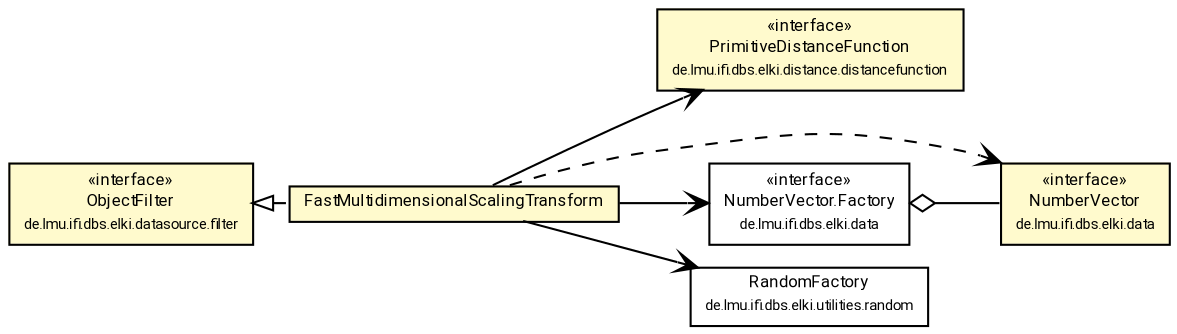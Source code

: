 #!/usr/local/bin/dot
#
# Class diagram 
# Generated by UMLGraph version R5_7_2-60-g0e99a6 (http://www.spinellis.gr/umlgraph/)
#

digraph G {
	graph [fontnames="svg"]
	edge [fontname="Roboto",fontsize=7,labelfontname="Roboto",labelfontsize=7,color="black"];
	node [fontname="Roboto",fontcolor="black",fontsize=8,shape=plaintext,margin=0,width=0,height=0];
	nodesep=0.15;
	ranksep=0.25;
	rankdir=LR;
	// de.lmu.ifi.dbs.elki.distance.distancefunction.PrimitiveDistanceFunction<O>
	c4287972 [label=<<table title="de.lmu.ifi.dbs.elki.distance.distancefunction.PrimitiveDistanceFunction" border="0" cellborder="1" cellspacing="0" cellpadding="2" bgcolor="LemonChiffon" href="../../../distance/distancefunction/PrimitiveDistanceFunction.html" target="_parent">
		<tr><td><table border="0" cellspacing="0" cellpadding="1">
		<tr><td align="center" balign="center"> &#171;interface&#187; </td></tr>
		<tr><td align="center" balign="center"> <font face="Roboto">PrimitiveDistanceFunction</font> </td></tr>
		<tr><td align="center" balign="center"> <font face="Roboto" point-size="7.0">de.lmu.ifi.dbs.elki.distance.distancefunction</font> </td></tr>
		</table></td></tr>
		</table>>, URL="../../../distance/distancefunction/PrimitiveDistanceFunction.html"];
	// de.lmu.ifi.dbs.elki.data.NumberVector
	c4288033 [label=<<table title="de.lmu.ifi.dbs.elki.data.NumberVector" border="0" cellborder="1" cellspacing="0" cellpadding="2" bgcolor="LemonChiffon" href="../../../data/NumberVector.html" target="_parent">
		<tr><td><table border="0" cellspacing="0" cellpadding="1">
		<tr><td align="center" balign="center"> &#171;interface&#187; </td></tr>
		<tr><td align="center" balign="center"> <font face="Roboto">NumberVector</font> </td></tr>
		<tr><td align="center" balign="center"> <font face="Roboto" point-size="7.0">de.lmu.ifi.dbs.elki.data</font> </td></tr>
		</table></td></tr>
		</table>>, URL="../../../data/NumberVector.html"];
	// de.lmu.ifi.dbs.elki.data.NumberVector.Factory<V extends de.lmu.ifi.dbs.elki.data.NumberVector>
	c4288034 [label=<<table title="de.lmu.ifi.dbs.elki.data.NumberVector.Factory" border="0" cellborder="1" cellspacing="0" cellpadding="2" href="../../../data/NumberVector.Factory.html" target="_parent">
		<tr><td><table border="0" cellspacing="0" cellpadding="1">
		<tr><td align="center" balign="center"> &#171;interface&#187; </td></tr>
		<tr><td align="center" balign="center"> <font face="Roboto">NumberVector.Factory</font> </td></tr>
		<tr><td align="center" balign="center"> <font face="Roboto" point-size="7.0">de.lmu.ifi.dbs.elki.data</font> </td></tr>
		</table></td></tr>
		</table>>, URL="../../../data/NumberVector.Factory.html"];
	// de.lmu.ifi.dbs.elki.datasource.filter.ObjectFilter
	c4288042 [label=<<table title="de.lmu.ifi.dbs.elki.datasource.filter.ObjectFilter" border="0" cellborder="1" cellspacing="0" cellpadding="2" bgcolor="LemonChiffon" href="../ObjectFilter.html" target="_parent">
		<tr><td><table border="0" cellspacing="0" cellpadding="1">
		<tr><td align="center" balign="center"> &#171;interface&#187; </td></tr>
		<tr><td align="center" balign="center"> <font face="Roboto">ObjectFilter</font> </td></tr>
		<tr><td align="center" balign="center"> <font face="Roboto" point-size="7.0">de.lmu.ifi.dbs.elki.datasource.filter</font> </td></tr>
		</table></td></tr>
		</table>>, URL="../ObjectFilter.html"];
	// de.lmu.ifi.dbs.elki.utilities.random.RandomFactory
	c4288827 [label=<<table title="de.lmu.ifi.dbs.elki.utilities.random.RandomFactory" border="0" cellborder="1" cellspacing="0" cellpadding="2" href="../../../utilities/random/RandomFactory.html" target="_parent">
		<tr><td><table border="0" cellspacing="0" cellpadding="1">
		<tr><td align="center" balign="center"> <font face="Roboto">RandomFactory</font> </td></tr>
		<tr><td align="center" balign="center"> <font face="Roboto" point-size="7.0">de.lmu.ifi.dbs.elki.utilities.random</font> </td></tr>
		</table></td></tr>
		</table>>, URL="../../../utilities/random/RandomFactory.html"];
	// de.lmu.ifi.dbs.elki.datasource.filter.transform.FastMultidimensionalScalingTransform<I, O extends de.lmu.ifi.dbs.elki.data.NumberVector>
	c4289548 [label=<<table title="de.lmu.ifi.dbs.elki.datasource.filter.transform.FastMultidimensionalScalingTransform" border="0" cellborder="1" cellspacing="0" cellpadding="2" bgcolor="lemonChiffon" href="FastMultidimensionalScalingTransform.html" target="_parent">
		<tr><td><table border="0" cellspacing="0" cellpadding="1">
		<tr><td align="center" balign="center"> <font face="Roboto">FastMultidimensionalScalingTransform</font> </td></tr>
		</table></td></tr>
		</table>>, URL="FastMultidimensionalScalingTransform.html"];
	// de.lmu.ifi.dbs.elki.data.NumberVector.Factory<V extends de.lmu.ifi.dbs.elki.data.NumberVector> has de.lmu.ifi.dbs.elki.data.NumberVector
	c4288034 -> c4288033 [arrowhead=none,arrowtail=ediamond,dir=back,weight=4];
	// de.lmu.ifi.dbs.elki.datasource.filter.transform.FastMultidimensionalScalingTransform<I, O extends de.lmu.ifi.dbs.elki.data.NumberVector> implements de.lmu.ifi.dbs.elki.datasource.filter.ObjectFilter
	c4288042 -> c4289548 [arrowtail=empty,style=dashed,dir=back,weight=9];
	// de.lmu.ifi.dbs.elki.datasource.filter.transform.FastMultidimensionalScalingTransform<I, O extends de.lmu.ifi.dbs.elki.data.NumberVector> navassoc de.lmu.ifi.dbs.elki.distance.distancefunction.PrimitiveDistanceFunction<O>
	c4289548 -> c4287972 [arrowhead=open,weight=1];
	// de.lmu.ifi.dbs.elki.datasource.filter.transform.FastMultidimensionalScalingTransform<I, O extends de.lmu.ifi.dbs.elki.data.NumberVector> navassoc de.lmu.ifi.dbs.elki.utilities.random.RandomFactory
	c4289548 -> c4288827 [arrowhead=open,weight=1];
	// de.lmu.ifi.dbs.elki.datasource.filter.transform.FastMultidimensionalScalingTransform<I, O extends de.lmu.ifi.dbs.elki.data.NumberVector> navassoc de.lmu.ifi.dbs.elki.data.NumberVector.Factory<V extends de.lmu.ifi.dbs.elki.data.NumberVector>
	c4289548 -> c4288034 [arrowhead=open,weight=1];
	// de.lmu.ifi.dbs.elki.datasource.filter.transform.FastMultidimensionalScalingTransform<I, O extends de.lmu.ifi.dbs.elki.data.NumberVector> depend de.lmu.ifi.dbs.elki.data.NumberVector
	c4289548 -> c4288033 [arrowhead=open,style=dashed,weight=0];
}

